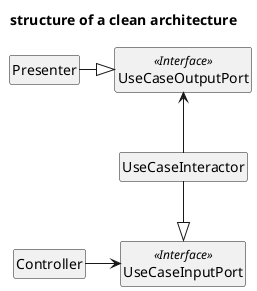 @startuml clean architecture
title structure of a clean architecture

class Presenter {
    //something
}
class UseCaseOutputPort << Interface >> {

}
class UseCaseInteractor {

}
class UseCaseInputPort << Interface >>  {

} 
class Controller {

}
hide members
hide circle

Presenter -right-|> UseCaseOutputPort
UseCaseInteractor -up-> UseCaseOutputPort
UseCaseInteractor-down-|> UseCaseInputPort  
Controller -right-> UseCaseInputPort 

@enduml
